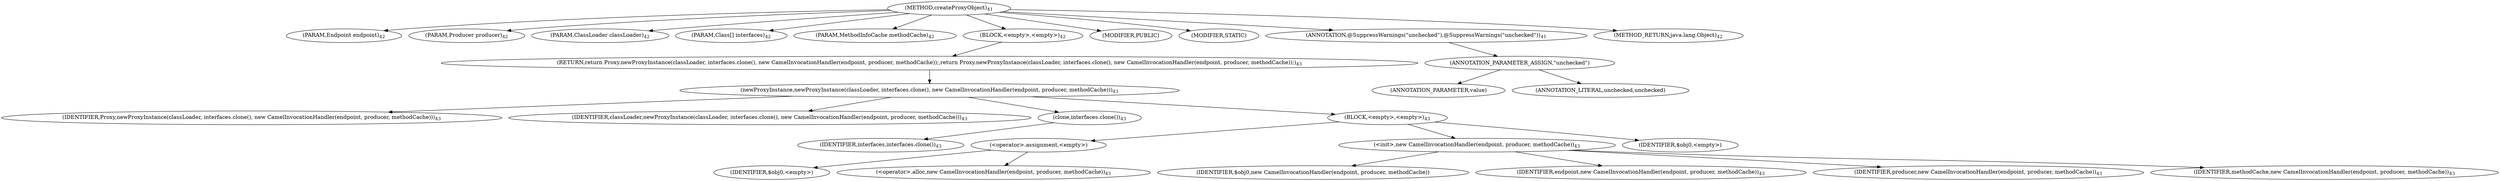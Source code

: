 digraph "createProxyObject" {  
"23" [label = <(METHOD,createProxyObject)<SUB>41</SUB>> ]
"24" [label = <(PARAM,Endpoint endpoint)<SUB>42</SUB>> ]
"25" [label = <(PARAM,Producer producer)<SUB>42</SUB>> ]
"26" [label = <(PARAM,ClassLoader classLoader)<SUB>42</SUB>> ]
"27" [label = <(PARAM,Class[] interfaces)<SUB>42</SUB>> ]
"28" [label = <(PARAM,MethodInfoCache methodCache)<SUB>42</SUB>> ]
"29" [label = <(BLOCK,&lt;empty&gt;,&lt;empty&gt;)<SUB>42</SUB>> ]
"30" [label = <(RETURN,return Proxy.newProxyInstance(classLoader, interfaces.clone(), new CamelInvocationHandler(endpoint, producer, methodCache));,return Proxy.newProxyInstance(classLoader, interfaces.clone(), new CamelInvocationHandler(endpoint, producer, methodCache));)<SUB>43</SUB>> ]
"31" [label = <(newProxyInstance,newProxyInstance(classLoader, interfaces.clone(), new CamelInvocationHandler(endpoint, producer, methodCache)))<SUB>43</SUB>> ]
"32" [label = <(IDENTIFIER,Proxy,newProxyInstance(classLoader, interfaces.clone(), new CamelInvocationHandler(endpoint, producer, methodCache)))<SUB>43</SUB>> ]
"33" [label = <(IDENTIFIER,classLoader,newProxyInstance(classLoader, interfaces.clone(), new CamelInvocationHandler(endpoint, producer, methodCache)))<SUB>43</SUB>> ]
"34" [label = <(clone,interfaces.clone())<SUB>43</SUB>> ]
"35" [label = <(IDENTIFIER,interfaces,interfaces.clone())<SUB>43</SUB>> ]
"36" [label = <(BLOCK,&lt;empty&gt;,&lt;empty&gt;)<SUB>43</SUB>> ]
"37" [label = <(&lt;operator&gt;.assignment,&lt;empty&gt;)> ]
"38" [label = <(IDENTIFIER,$obj0,&lt;empty&gt;)> ]
"39" [label = <(&lt;operator&gt;.alloc,new CamelInvocationHandler(endpoint, producer, methodCache))<SUB>43</SUB>> ]
"40" [label = <(&lt;init&gt;,new CamelInvocationHandler(endpoint, producer, methodCache))<SUB>43</SUB>> ]
"41" [label = <(IDENTIFIER,$obj0,new CamelInvocationHandler(endpoint, producer, methodCache))> ]
"42" [label = <(IDENTIFIER,endpoint,new CamelInvocationHandler(endpoint, producer, methodCache))<SUB>43</SUB>> ]
"43" [label = <(IDENTIFIER,producer,new CamelInvocationHandler(endpoint, producer, methodCache))<SUB>43</SUB>> ]
"44" [label = <(IDENTIFIER,methodCache,new CamelInvocationHandler(endpoint, producer, methodCache))<SUB>43</SUB>> ]
"45" [label = <(IDENTIFIER,$obj0,&lt;empty&gt;)> ]
"46" [label = <(MODIFIER,PUBLIC)> ]
"47" [label = <(MODIFIER,STATIC)> ]
"48" [label = <(ANNOTATION,@SuppressWarnings(&quot;unchecked&quot;),@SuppressWarnings(&quot;unchecked&quot;))<SUB>41</SUB>> ]
"49" [label = <(ANNOTATION_PARAMETER_ASSIGN,&quot;unchecked&quot;)> ]
"50" [label = <(ANNOTATION_PARAMETER,value)> ]
"51" [label = <(ANNOTATION_LITERAL,unchecked,unchecked)> ]
"52" [label = <(METHOD_RETURN,java.lang.Object)<SUB>42</SUB>> ]
  "23" -> "24" 
  "23" -> "25" 
  "23" -> "26" 
  "23" -> "27" 
  "23" -> "28" 
  "23" -> "29" 
  "23" -> "46" 
  "23" -> "47" 
  "23" -> "48" 
  "23" -> "52" 
  "29" -> "30" 
  "30" -> "31" 
  "31" -> "32" 
  "31" -> "33" 
  "31" -> "34" 
  "31" -> "36" 
  "34" -> "35" 
  "36" -> "37" 
  "36" -> "40" 
  "36" -> "45" 
  "37" -> "38" 
  "37" -> "39" 
  "40" -> "41" 
  "40" -> "42" 
  "40" -> "43" 
  "40" -> "44" 
  "48" -> "49" 
  "49" -> "50" 
  "49" -> "51" 
}
